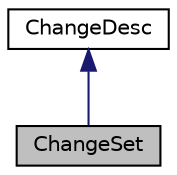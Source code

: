 digraph "ChangeSet"
{
 // LATEX_PDF_SIZE
  edge [fontname="Helvetica",fontsize="10",labelfontname="Helvetica",labelfontsize="10"];
  node [fontname="Helvetica",fontsize="10",shape=record];
  Node1 [label="ChangeSet",height=0.2,width=0.4,color="black", fillcolor="grey75", style="filled", fontcolor="black",tooltip="A change set represents a group of modifications to a document."];
  Node2 -> Node1 [dir="back",color="midnightblue",fontsize="10",style="solid",fontname="Helvetica"];
  Node2 [label="ChangeDesc",height=0.2,width=0.4,color="black", fillcolor="white", style="filled",URL="$classChangeDesc.html",tooltip="A change description is a variant of change set that doesn't store the inserted text."];
}
